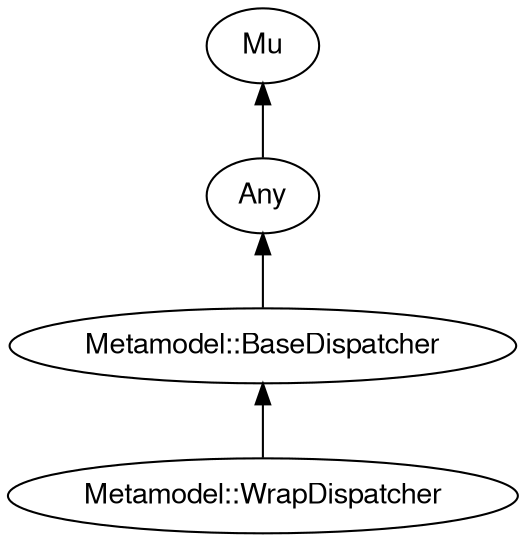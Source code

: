 digraph "perl6-type-graph" {
    rankdir=BT;
    splines=polyline;
    overlap=false; 
    // Types
    "Metamodel::WrapDispatcher" [color="#000000", fontcolor="#000000", href="/type/Metamodel::WrapDispatcher", fontname="FreeSans"];
    "Mu" [color="#000000", fontcolor="#000000", href="/type/Mu", fontname="FreeSans"];
    "Any" [color="#000000", fontcolor="#000000", href="/type/Any", fontname="FreeSans"];
    "Metamodel::BaseDispatcher" [color="#000000", fontcolor="#000000", href="/type/Metamodel::BaseDispatcher", fontname="FreeSans"];

    // Superclasses
    "Metamodel::WrapDispatcher" -> "Metamodel::BaseDispatcher" [color="#000000"];
    "Any" -> "Mu" [color="#000000"];
    "Metamodel::BaseDispatcher" -> "Any" [color="#000000"];

    // Roles
}

